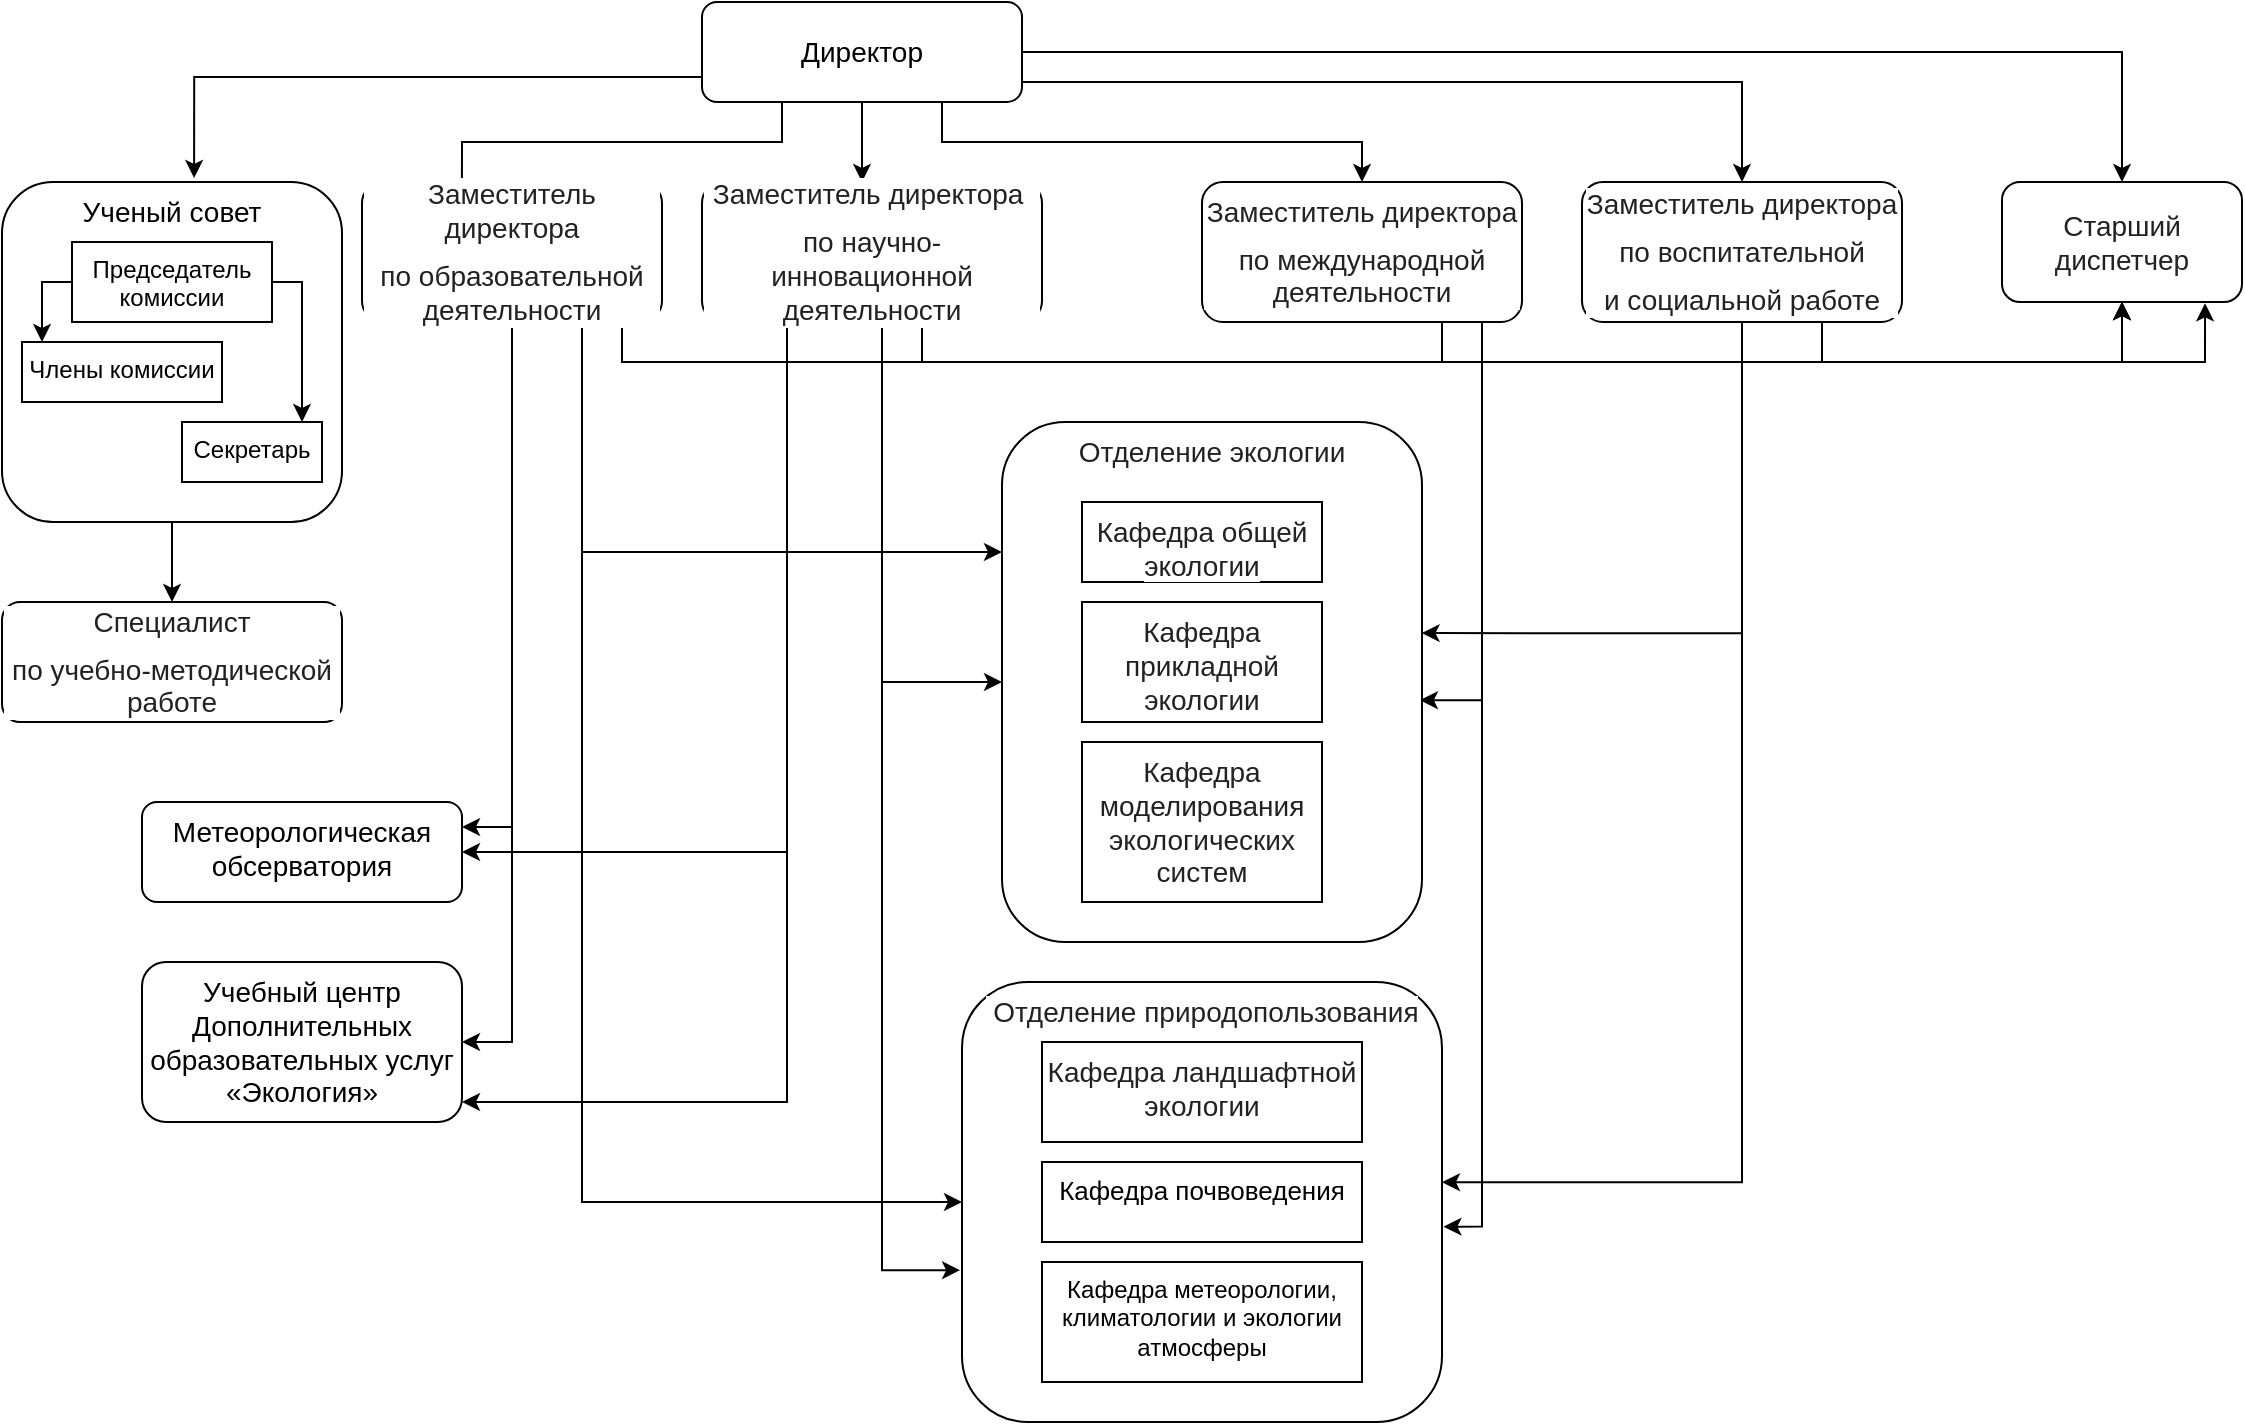 <mxfile version="15.2.9" type="github">
  <diagram id="c1RPyJfXOdY9-K1nf5Sj" name="Page-1">
    <mxGraphModel dx="1159" dy="1030" grid="1" gridSize="10" guides="1" tooltips="1" connect="1" arrows="1" fold="1" page="1" pageScale="1" pageWidth="1654" pageHeight="2336" math="0" shadow="0">
      <root>
        <mxCell id="0" />
        <mxCell id="1" parent="0" />
        <mxCell id="hkQyj7OP4P8zYdvy6V4X-19" style="edgeStyle=orthogonalEdgeStyle;rounded=0;orthogonalLoop=1;jettySize=auto;html=1;exitX=0;exitY=0.75;exitDx=0;exitDy=0;entryX=0.565;entryY=-0.012;entryDx=0;entryDy=0;entryPerimeter=0;" edge="1" parent="1" source="hkQyj7OP4P8zYdvy6V4X-1" target="hkQyj7OP4P8zYdvy6V4X-8">
          <mxGeometry relative="1" as="geometry" />
        </mxCell>
        <mxCell id="hkQyj7OP4P8zYdvy6V4X-20" style="edgeStyle=orthogonalEdgeStyle;rounded=0;orthogonalLoop=1;jettySize=auto;html=1;exitX=0.25;exitY=1;exitDx=0;exitDy=0;entryX=0.333;entryY=0.143;entryDx=0;entryDy=0;entryPerimeter=0;" edge="1" parent="1" source="hkQyj7OP4P8zYdvy6V4X-1" target="hkQyj7OP4P8zYdvy6V4X-2">
          <mxGeometry relative="1" as="geometry" />
        </mxCell>
        <mxCell id="hkQyj7OP4P8zYdvy6V4X-21" value="" style="edgeStyle=orthogonalEdgeStyle;rounded=0;orthogonalLoop=1;jettySize=auto;html=1;" edge="1" parent="1" source="hkQyj7OP4P8zYdvy6V4X-1" target="hkQyj7OP4P8zYdvy6V4X-3">
          <mxGeometry relative="1" as="geometry">
            <Array as="points">
              <mxPoint x="440" y="90" />
              <mxPoint x="440" y="90" />
            </Array>
          </mxGeometry>
        </mxCell>
        <mxCell id="hkQyj7OP4P8zYdvy6V4X-22" style="edgeStyle=orthogonalEdgeStyle;rounded=0;orthogonalLoop=1;jettySize=auto;html=1;exitX=0.75;exitY=1;exitDx=0;exitDy=0;" edge="1" parent="1" source="hkQyj7OP4P8zYdvy6V4X-1" target="hkQyj7OP4P8zYdvy6V4X-4">
          <mxGeometry relative="1" as="geometry" />
        </mxCell>
        <mxCell id="hkQyj7OP4P8zYdvy6V4X-23" style="edgeStyle=orthogonalEdgeStyle;rounded=0;orthogonalLoop=1;jettySize=auto;html=1;exitX=1;exitY=0.5;exitDx=0;exitDy=0;entryX=0.5;entryY=0;entryDx=0;entryDy=0;" edge="1" parent="1" source="hkQyj7OP4P8zYdvy6V4X-1" target="hkQyj7OP4P8zYdvy6V4X-5">
          <mxGeometry relative="1" as="geometry">
            <Array as="points">
              <mxPoint x="520" y="50" />
              <mxPoint x="880" y="50" />
            </Array>
          </mxGeometry>
        </mxCell>
        <mxCell id="hkQyj7OP4P8zYdvy6V4X-24" style="edgeStyle=orthogonalEdgeStyle;rounded=0;orthogonalLoop=1;jettySize=auto;html=1;exitX=1;exitY=0.5;exitDx=0;exitDy=0;entryX=0.5;entryY=0;entryDx=0;entryDy=0;" edge="1" parent="1" source="hkQyj7OP4P8zYdvy6V4X-1" target="hkQyj7OP4P8zYdvy6V4X-7">
          <mxGeometry relative="1" as="geometry">
            <mxPoint x="980" y="90" as="targetPoint" />
          </mxGeometry>
        </mxCell>
        <mxCell id="hkQyj7OP4P8zYdvy6V4X-1" value="&lt;font style=&quot;font-size: 14px&quot;&gt;Директор&lt;/font&gt;" style="rounded=1;whiteSpace=wrap;html=1;" vertex="1" parent="1">
          <mxGeometry x="360" y="10" width="160" height="50" as="geometry" />
        </mxCell>
        <mxCell id="hkQyj7OP4P8zYdvy6V4X-42" style="edgeStyle=orthogonalEdgeStyle;rounded=0;orthogonalLoop=1;jettySize=auto;html=1;exitX=0.5;exitY=1;exitDx=0;exitDy=0;entryX=0;entryY=0.25;entryDx=0;entryDy=0;" edge="1" parent="1" source="hkQyj7OP4P8zYdvy6V4X-2" target="hkQyj7OP4P8zYdvy6V4X-26">
          <mxGeometry relative="1" as="geometry">
            <Array as="points">
              <mxPoint x="300" y="170" />
              <mxPoint x="300" y="285" />
            </Array>
          </mxGeometry>
        </mxCell>
        <mxCell id="hkQyj7OP4P8zYdvy6V4X-43" style="edgeStyle=orthogonalEdgeStyle;rounded=0;orthogonalLoop=1;jettySize=auto;html=1;exitX=0.75;exitY=1;exitDx=0;exitDy=0;entryX=0;entryY=0.5;entryDx=0;entryDy=0;" edge="1" parent="1" source="hkQyj7OP4P8zYdvy6V4X-2" target="hkQyj7OP4P8zYdvy6V4X-32">
          <mxGeometry relative="1" as="geometry">
            <Array as="points">
              <mxPoint x="300" y="170" />
              <mxPoint x="300" y="610" />
            </Array>
          </mxGeometry>
        </mxCell>
        <mxCell id="hkQyj7OP4P8zYdvy6V4X-53" style="edgeStyle=orthogonalEdgeStyle;rounded=0;orthogonalLoop=1;jettySize=auto;html=1;exitX=0.75;exitY=1;exitDx=0;exitDy=0;entryX=0.846;entryY=1.011;entryDx=0;entryDy=0;entryPerimeter=0;" edge="1" parent="1" source="hkQyj7OP4P8zYdvy6V4X-2" target="hkQyj7OP4P8zYdvy6V4X-7">
          <mxGeometry relative="1" as="geometry">
            <Array as="points">
              <mxPoint x="320" y="170" />
              <mxPoint x="320" y="190" />
              <mxPoint x="1112" y="190" />
            </Array>
          </mxGeometry>
        </mxCell>
        <mxCell id="hkQyj7OP4P8zYdvy6V4X-56" style="edgeStyle=orthogonalEdgeStyle;rounded=0;orthogonalLoop=1;jettySize=auto;html=1;exitX=0.5;exitY=1;exitDx=0;exitDy=0;entryX=1;entryY=0.25;entryDx=0;entryDy=0;" edge="1" parent="1" source="hkQyj7OP4P8zYdvy6V4X-2" target="hkQyj7OP4P8zYdvy6V4X-36">
          <mxGeometry relative="1" as="geometry" />
        </mxCell>
        <mxCell id="hkQyj7OP4P8zYdvy6V4X-57" style="edgeStyle=orthogonalEdgeStyle;rounded=0;orthogonalLoop=1;jettySize=auto;html=1;exitX=0.5;exitY=1;exitDx=0;exitDy=0;entryX=1;entryY=0.5;entryDx=0;entryDy=0;" edge="1" parent="1" source="hkQyj7OP4P8zYdvy6V4X-2" target="hkQyj7OP4P8zYdvy6V4X-37">
          <mxGeometry relative="1" as="geometry" />
        </mxCell>
        <mxCell id="hkQyj7OP4P8zYdvy6V4X-2" value="&lt;p style=&quot;margin-top: 7px ; margin-bottom: 7px ; color: rgb(34 , 34 , 34) ; font-family: &amp;#34;pt sans&amp;#34; , sans-serif ; font-size: 14px ; background-color: rgb(255 , 255 , 255)&quot;&gt;Заместитель директора&lt;/p&gt;&lt;p style=&quot;margin-top: 7px ; margin-bottom: 7px ; color: rgb(34 , 34 , 34) ; font-family: &amp;#34;pt sans&amp;#34; , sans-serif ; font-size: 14px ; background-color: rgb(255 , 255 , 255)&quot;&gt;по образовательной деятельности&lt;/p&gt;" style="rounded=1;whiteSpace=wrap;html=1;align=center;" vertex="1" parent="1">
          <mxGeometry x="190" y="100" width="150" height="70" as="geometry" />
        </mxCell>
        <mxCell id="hkQyj7OP4P8zYdvy6V4X-39" style="edgeStyle=orthogonalEdgeStyle;rounded=0;orthogonalLoop=1;jettySize=auto;html=1;exitX=0.75;exitY=1;exitDx=0;exitDy=0;entryX=0;entryY=0.5;entryDx=0;entryDy=0;" edge="1" parent="1" source="hkQyj7OP4P8zYdvy6V4X-3" target="hkQyj7OP4P8zYdvy6V4X-26">
          <mxGeometry relative="1" as="geometry">
            <Array as="points">
              <mxPoint x="450" y="170" />
              <mxPoint x="450" y="350" />
            </Array>
          </mxGeometry>
        </mxCell>
        <mxCell id="hkQyj7OP4P8zYdvy6V4X-41" style="edgeStyle=orthogonalEdgeStyle;rounded=0;orthogonalLoop=1;jettySize=auto;html=1;exitX=0.5;exitY=1;exitDx=0;exitDy=0;entryX=-0.004;entryY=0.655;entryDx=0;entryDy=0;entryPerimeter=0;" edge="1" parent="1" source="hkQyj7OP4P8zYdvy6V4X-3" target="hkQyj7OP4P8zYdvy6V4X-32">
          <mxGeometry relative="1" as="geometry">
            <Array as="points">
              <mxPoint x="450" y="170" />
              <mxPoint x="450" y="644" />
            </Array>
          </mxGeometry>
        </mxCell>
        <mxCell id="hkQyj7OP4P8zYdvy6V4X-52" style="edgeStyle=orthogonalEdgeStyle;rounded=0;orthogonalLoop=1;jettySize=auto;html=1;exitX=0.75;exitY=1;exitDx=0;exitDy=0;entryX=0.5;entryY=1;entryDx=0;entryDy=0;" edge="1" parent="1" source="hkQyj7OP4P8zYdvy6V4X-3" target="hkQyj7OP4P8zYdvy6V4X-7">
          <mxGeometry relative="1" as="geometry">
            <Array as="points">
              <mxPoint x="470" y="170" />
              <mxPoint x="470" y="190" />
              <mxPoint x="1070" y="190" />
            </Array>
          </mxGeometry>
        </mxCell>
        <mxCell id="hkQyj7OP4P8zYdvy6V4X-54" style="edgeStyle=orthogonalEdgeStyle;rounded=0;orthogonalLoop=1;jettySize=auto;html=1;exitX=0.25;exitY=1;exitDx=0;exitDy=0;entryX=1;entryY=0.5;entryDx=0;entryDy=0;" edge="1" parent="1" source="hkQyj7OP4P8zYdvy6V4X-3" target="hkQyj7OP4P8zYdvy6V4X-36">
          <mxGeometry relative="1" as="geometry" />
        </mxCell>
        <mxCell id="hkQyj7OP4P8zYdvy6V4X-55" style="edgeStyle=orthogonalEdgeStyle;rounded=0;orthogonalLoop=1;jettySize=auto;html=1;exitX=0.25;exitY=1;exitDx=0;exitDy=0;entryX=1;entryY=0.875;entryDx=0;entryDy=0;entryPerimeter=0;" edge="1" parent="1" source="hkQyj7OP4P8zYdvy6V4X-3" target="hkQyj7OP4P8zYdvy6V4X-37">
          <mxGeometry relative="1" as="geometry" />
        </mxCell>
        <mxCell id="hkQyj7OP4P8zYdvy6V4X-3" value="&lt;p style=&quot;margin-top: 7px ; margin-bottom: 7px ; color: rgb(34 , 34 , 34) ; font-family: &amp;#34;pt sans&amp;#34; , sans-serif ; font-size: 14px ; background-color: rgb(255 , 255 , 255)&quot;&gt;Заместитель директора&amp;nbsp;&lt;/p&gt;&lt;p style=&quot;margin-top: 7px ; margin-bottom: 7px ; color: rgb(34 , 34 , 34) ; font-family: &amp;#34;pt sans&amp;#34; , sans-serif ; font-size: 14px ; background-color: rgb(255 , 255 , 255)&quot;&gt;по научно-инновационной деятельности﻿&lt;/p&gt;" style="rounded=1;whiteSpace=wrap;html=1;align=center;" vertex="1" parent="1">
          <mxGeometry x="360" y="100" width="170" height="70" as="geometry" />
        </mxCell>
        <mxCell id="hkQyj7OP4P8zYdvy6V4X-45" style="edgeStyle=orthogonalEdgeStyle;rounded=0;orthogonalLoop=1;jettySize=auto;html=1;exitX=0.75;exitY=1;exitDx=0;exitDy=0;entryX=0.995;entryY=0.535;entryDx=0;entryDy=0;entryPerimeter=0;" edge="1" parent="1" source="hkQyj7OP4P8zYdvy6V4X-4" target="hkQyj7OP4P8zYdvy6V4X-26">
          <mxGeometry relative="1" as="geometry">
            <Array as="points">
              <mxPoint x="750" y="170" />
              <mxPoint x="750" y="359" />
            </Array>
          </mxGeometry>
        </mxCell>
        <mxCell id="hkQyj7OP4P8zYdvy6V4X-46" style="edgeStyle=orthogonalEdgeStyle;rounded=0;orthogonalLoop=1;jettySize=auto;html=1;exitX=0.75;exitY=1;exitDx=0;exitDy=0;entryX=1.003;entryY=0.556;entryDx=0;entryDy=0;entryPerimeter=0;" edge="1" parent="1" source="hkQyj7OP4P8zYdvy6V4X-4" target="hkQyj7OP4P8zYdvy6V4X-32">
          <mxGeometry relative="1" as="geometry">
            <Array as="points">
              <mxPoint x="750" y="170" />
              <mxPoint x="750" y="622" />
            </Array>
          </mxGeometry>
        </mxCell>
        <mxCell id="hkQyj7OP4P8zYdvy6V4X-51" style="edgeStyle=orthogonalEdgeStyle;rounded=0;orthogonalLoop=1;jettySize=auto;html=1;exitX=0.75;exitY=1;exitDx=0;exitDy=0;entryX=0.5;entryY=1;entryDx=0;entryDy=0;" edge="1" parent="1" source="hkQyj7OP4P8zYdvy6V4X-4" target="hkQyj7OP4P8zYdvy6V4X-7">
          <mxGeometry relative="1" as="geometry" />
        </mxCell>
        <mxCell id="hkQyj7OP4P8zYdvy6V4X-4" value="&lt;p style=&quot;margin-top: 7px ; margin-bottom: 7px ; color: rgb(34 , 34 , 34) ; font-family: &amp;#34;pt sans&amp;#34; , sans-serif ; font-size: 14px ; background-color: rgb(255 , 255 , 255)&quot;&gt;Заместитель директора&lt;/p&gt;&lt;p style=&quot;margin-top: 7px ; margin-bottom: 7px ; color: rgb(34 , 34 , 34) ; font-family: &amp;#34;pt sans&amp;#34; , sans-serif ; font-size: 14px ; background-color: rgb(255 , 255 , 255)&quot;&gt;по международной деятельности&lt;/p&gt;" style="rounded=1;whiteSpace=wrap;html=1;align=center;" vertex="1" parent="1">
          <mxGeometry x="610" y="100" width="160" height="70" as="geometry" />
        </mxCell>
        <mxCell id="hkQyj7OP4P8zYdvy6V4X-47" style="edgeStyle=orthogonalEdgeStyle;rounded=0;orthogonalLoop=1;jettySize=auto;html=1;exitX=0.5;exitY=1;exitDx=0;exitDy=0;entryX=0.999;entryY=0.406;entryDx=0;entryDy=0;entryPerimeter=0;" edge="1" parent="1" source="hkQyj7OP4P8zYdvy6V4X-5" target="hkQyj7OP4P8zYdvy6V4X-26">
          <mxGeometry relative="1" as="geometry" />
        </mxCell>
        <mxCell id="hkQyj7OP4P8zYdvy6V4X-48" style="edgeStyle=orthogonalEdgeStyle;rounded=0;orthogonalLoop=1;jettySize=auto;html=1;exitX=0.5;exitY=1;exitDx=0;exitDy=0;entryX=1;entryY=0.455;entryDx=0;entryDy=0;entryPerimeter=0;" edge="1" parent="1" source="hkQyj7OP4P8zYdvy6V4X-5" target="hkQyj7OP4P8zYdvy6V4X-32">
          <mxGeometry relative="1" as="geometry" />
        </mxCell>
        <mxCell id="hkQyj7OP4P8zYdvy6V4X-50" style="edgeStyle=orthogonalEdgeStyle;rounded=0;orthogonalLoop=1;jettySize=auto;html=1;exitX=0.75;exitY=1;exitDx=0;exitDy=0;entryX=0.5;entryY=1;entryDx=0;entryDy=0;" edge="1" parent="1" source="hkQyj7OP4P8zYdvy6V4X-5" target="hkQyj7OP4P8zYdvy6V4X-7">
          <mxGeometry relative="1" as="geometry" />
        </mxCell>
        <mxCell id="hkQyj7OP4P8zYdvy6V4X-5" value="&lt;p style=&quot;margin-top: 7px ; margin-bottom: 7px ; color: rgb(34 , 34 , 34) ; font-family: &amp;#34;pt sans&amp;#34; , sans-serif ; font-size: 14px ; background-color: rgb(255 , 255 , 255)&quot;&gt;Заместитель директора&lt;/p&gt;&lt;p style=&quot;margin-top: 7px ; margin-bottom: 7px ; color: rgb(34 , 34 , 34) ; font-family: &amp;#34;pt sans&amp;#34; , sans-serif ; font-size: 14px ; background-color: rgb(255 , 255 , 255)&quot;&gt;по воспитательной&lt;/p&gt;&lt;p style=&quot;margin-top: 7px ; margin-bottom: 7px ; color: rgb(34 , 34 , 34) ; font-family: &amp;#34;pt sans&amp;#34; , sans-serif ; font-size: 14px ; background-color: rgb(255 , 255 , 255)&quot;&gt;и социальной работе&lt;/p&gt;" style="rounded=1;whiteSpace=wrap;html=1;align=center;" vertex="1" parent="1">
          <mxGeometry x="800" y="100" width="160" height="70" as="geometry" />
        </mxCell>
        <mxCell id="hkQyj7OP4P8zYdvy6V4X-6" value="&lt;p style=&quot;margin-top: 7px ; margin-bottom: 7px ; color: rgb(34 , 34 , 34) ; font-family: &amp;#34;pt sans&amp;#34; , sans-serif ; font-size: 14px ; background-color: rgb(255 , 255 , 255)&quot;&gt;Специалист&lt;/p&gt;&lt;p style=&quot;margin-top: 7px ; margin-bottom: 7px ; color: rgb(34 , 34 , 34) ; font-family: &amp;#34;pt sans&amp;#34; , sans-serif ; font-size: 14px ; background-color: rgb(255 , 255 , 255)&quot;&gt;по учебно-методической работе﻿&lt;/p&gt;" style="rounded=1;whiteSpace=wrap;html=1;align=center;" vertex="1" parent="1">
          <mxGeometry x="10" y="310" width="170" height="60" as="geometry" />
        </mxCell>
        <mxCell id="hkQyj7OP4P8zYdvy6V4X-7" value="&lt;span style=&quot;color: rgb(34 , 34 , 34) ; font-family: &amp;#34;pt sans&amp;#34; , sans-serif ; font-size: 14px ; text-align: justify ; background-color: rgb(255 , 255 , 255)&quot;&gt;Старший диспетчер﻿&lt;/span&gt;" style="rounded=1;whiteSpace=wrap;html=1;" vertex="1" parent="1">
          <mxGeometry x="1010" y="100" width="120" height="60" as="geometry" />
        </mxCell>
        <mxCell id="hkQyj7OP4P8zYdvy6V4X-25" style="edgeStyle=orthogonalEdgeStyle;rounded=0;orthogonalLoop=1;jettySize=auto;html=1;exitX=0.5;exitY=1;exitDx=0;exitDy=0;" edge="1" parent="1" source="hkQyj7OP4P8zYdvy6V4X-8" target="hkQyj7OP4P8zYdvy6V4X-6">
          <mxGeometry relative="1" as="geometry" />
        </mxCell>
        <mxCell id="hkQyj7OP4P8zYdvy6V4X-8" value="&lt;font style=&quot;font-size: 14px&quot;&gt;Ученый совет&lt;/font&gt;" style="rounded=1;whiteSpace=wrap;html=1;verticalAlign=top;" vertex="1" parent="1">
          <mxGeometry x="10" y="100" width="170" height="170" as="geometry" />
        </mxCell>
        <mxCell id="hkQyj7OP4P8zYdvy6V4X-16" style="edgeStyle=orthogonalEdgeStyle;rounded=0;orthogonalLoop=1;jettySize=auto;html=1;exitX=1;exitY=0.5;exitDx=0;exitDy=0;" edge="1" parent="1" source="hkQyj7OP4P8zYdvy6V4X-9" target="hkQyj7OP4P8zYdvy6V4X-11">
          <mxGeometry relative="1" as="geometry">
            <Array as="points">
              <mxPoint x="160" y="150" />
            </Array>
          </mxGeometry>
        </mxCell>
        <mxCell id="hkQyj7OP4P8zYdvy6V4X-18" style="edgeStyle=orthogonalEdgeStyle;rounded=0;orthogonalLoop=1;jettySize=auto;html=1;exitX=0;exitY=0.5;exitDx=0;exitDy=0;" edge="1" parent="1" source="hkQyj7OP4P8zYdvy6V4X-9" target="hkQyj7OP4P8zYdvy6V4X-10">
          <mxGeometry relative="1" as="geometry">
            <Array as="points">
              <mxPoint x="30" y="150" />
            </Array>
          </mxGeometry>
        </mxCell>
        <mxCell id="hkQyj7OP4P8zYdvy6V4X-9" value="Председатель комиссии" style="rounded=0;whiteSpace=wrap;html=1;verticalAlign=top;" vertex="1" parent="1">
          <mxGeometry x="45" y="130" width="100" height="40" as="geometry" />
        </mxCell>
        <mxCell id="hkQyj7OP4P8zYdvy6V4X-10" value="Члены комиссии" style="rounded=0;whiteSpace=wrap;html=1;verticalAlign=top;" vertex="1" parent="1">
          <mxGeometry x="20" y="180" width="100" height="30" as="geometry" />
        </mxCell>
        <mxCell id="hkQyj7OP4P8zYdvy6V4X-11" value="Секретарь" style="rounded=0;whiteSpace=wrap;html=1;verticalAlign=top;" vertex="1" parent="1">
          <mxGeometry x="100" y="220" width="70" height="30" as="geometry" />
        </mxCell>
        <mxCell id="hkQyj7OP4P8zYdvy6V4X-12" style="edgeStyle=orthogonalEdgeStyle;rounded=0;orthogonalLoop=1;jettySize=auto;html=1;exitX=0.5;exitY=1;exitDx=0;exitDy=0;" edge="1" parent="1" source="hkQyj7OP4P8zYdvy6V4X-8" target="hkQyj7OP4P8zYdvy6V4X-8">
          <mxGeometry relative="1" as="geometry" />
        </mxCell>
        <mxCell id="hkQyj7OP4P8zYdvy6V4X-26" value="&lt;span style=&quot;color: rgb(34 , 34 , 34) ; font-family: &amp;#34;pt sans&amp;#34; , sans-serif ; font-size: 14px ; text-align: justify ; background-color: rgb(255 , 255 , 255)&quot;&gt;Отделение экологии&lt;/span&gt;" style="rounded=1;whiteSpace=wrap;html=1;verticalAlign=top;" vertex="1" parent="1">
          <mxGeometry x="510" y="220" width="210" height="260" as="geometry" />
        </mxCell>
        <mxCell id="hkQyj7OP4P8zYdvy6V4X-27" value="&lt;span style=&quot;color: rgb(34 , 34 , 34) ; font-family: &amp;#34;pt sans&amp;#34; , sans-serif ; font-size: 14px ; text-align: justify ; background-color: rgb(255 , 255 , 255)&quot;&gt;Кафедра общей экологии&lt;/span&gt;" style="rounded=0;whiteSpace=wrap;html=1;verticalAlign=top;" vertex="1" parent="1">
          <mxGeometry x="550" y="260" width="120" height="40" as="geometry" />
        </mxCell>
        <mxCell id="hkQyj7OP4P8zYdvy6V4X-28" value="&lt;span style=&quot;color: rgb(34 , 34 , 34) ; font-family: &amp;#34;pt sans&amp;#34; , sans-serif ; font-size: 14px ; text-align: justify ; background-color: rgb(255 , 255 , 255)&quot;&gt;Кафедра прикладной экологии&lt;/span&gt;" style="rounded=0;whiteSpace=wrap;html=1;verticalAlign=top;" vertex="1" parent="1">
          <mxGeometry x="550" y="310" width="120" height="60" as="geometry" />
        </mxCell>
        <mxCell id="hkQyj7OP4P8zYdvy6V4X-29" value="&lt;span style=&quot;color: rgb(34 , 34 , 34) ; font-family: &amp;#34;pt sans&amp;#34; , sans-serif ; font-size: 14px ; text-align: justify ; background-color: rgb(255 , 255 , 255)&quot;&gt;Кафедра моделирования экологических систем&lt;/span&gt;" style="rounded=0;whiteSpace=wrap;html=1;verticalAlign=top;" vertex="1" parent="1">
          <mxGeometry x="550" y="380" width="120" height="80" as="geometry" />
        </mxCell>
        <mxCell id="hkQyj7OP4P8zYdvy6V4X-30" style="edgeStyle=orthogonalEdgeStyle;rounded=0;orthogonalLoop=1;jettySize=auto;html=1;exitX=0.5;exitY=1;exitDx=0;exitDy=0;" edge="1" parent="1" source="hkQyj7OP4P8zYdvy6V4X-26" target="hkQyj7OP4P8zYdvy6V4X-26">
          <mxGeometry relative="1" as="geometry" />
        </mxCell>
        <mxCell id="hkQyj7OP4P8zYdvy6V4X-31" style="edgeStyle=orthogonalEdgeStyle;rounded=0;orthogonalLoop=1;jettySize=auto;html=1;exitX=0.5;exitY=1;exitDx=0;exitDy=0;" edge="1" parent="1" source="hkQyj7OP4P8zYdvy6V4X-26" target="hkQyj7OP4P8zYdvy6V4X-26">
          <mxGeometry relative="1" as="geometry" />
        </mxCell>
        <mxCell id="hkQyj7OP4P8zYdvy6V4X-32" value="&lt;span style=&quot;color: rgb(34 , 34 , 34) ; font-family: &amp;#34;pt sans&amp;#34; , sans-serif ; font-size: 14px ; text-align: justify ; background-color: rgb(255 , 255 , 255)&quot;&gt;&amp;nbsp;Отделение природопользования&lt;/span&gt;" style="rounded=1;whiteSpace=wrap;html=1;verticalAlign=top;" vertex="1" parent="1">
          <mxGeometry x="490" y="500" width="240" height="220" as="geometry" />
        </mxCell>
        <mxCell id="hkQyj7OP4P8zYdvy6V4X-33" value="&lt;span style=&quot;color: rgb(34 , 34 , 34) ; font-family: &amp;#34;pt sans&amp;#34; , sans-serif ; font-size: 14px ; text-align: justify ; background-color: rgb(255 , 255 , 255)&quot;&gt;Кафедра ландшафтной экологии&lt;/span&gt;" style="rounded=0;whiteSpace=wrap;html=1;verticalAlign=top;" vertex="1" parent="1">
          <mxGeometry x="530" y="530" width="160" height="50" as="geometry" />
        </mxCell>
        <mxCell id="hkQyj7OP4P8zYdvy6V4X-34" value="&lt;font style=&quot;font-size: 13px&quot;&gt;Кафедра почвоведения&lt;/font&gt;" style="rounded=0;whiteSpace=wrap;html=1;verticalAlign=top;" vertex="1" parent="1">
          <mxGeometry x="530" y="590" width="160" height="40" as="geometry" />
        </mxCell>
        <mxCell id="hkQyj7OP4P8zYdvy6V4X-35" value="Кафедра метеорологии, климатологии и экологии атмосферы" style="rounded=0;whiteSpace=wrap;html=1;verticalAlign=top;" vertex="1" parent="1">
          <mxGeometry x="530" y="640" width="160" height="60" as="geometry" />
        </mxCell>
        <mxCell id="hkQyj7OP4P8zYdvy6V4X-36" value="&lt;span style=&quot;font-family: &amp;#34;pt sans&amp;#34; , sans-serif ; font-size: 14px ; text-align: justify ; background-color: rgb(255 , 255 , 255)&quot;&gt;Метеорологическая обсерватория&lt;/span&gt;" style="rounded=1;whiteSpace=wrap;html=1;verticalAlign=top;" vertex="1" parent="1">
          <mxGeometry x="80" y="410" width="160" height="50" as="geometry" />
        </mxCell>
        <mxCell id="hkQyj7OP4P8zYdvy6V4X-37" value="&lt;span style=&quot;font-family: &amp;#34;pt sans&amp;#34; , sans-serif ; font-size: 14px ; text-align: justify ; background-color: rgb(255 , 255 , 255)&quot;&gt;Учебный центр Дополнительных образовательных услуг «Экология»&lt;/span&gt;" style="rounded=1;whiteSpace=wrap;html=1;verticalAlign=top;" vertex="1" parent="1">
          <mxGeometry x="80" y="490" width="160" height="80" as="geometry" />
        </mxCell>
      </root>
    </mxGraphModel>
  </diagram>
</mxfile>
